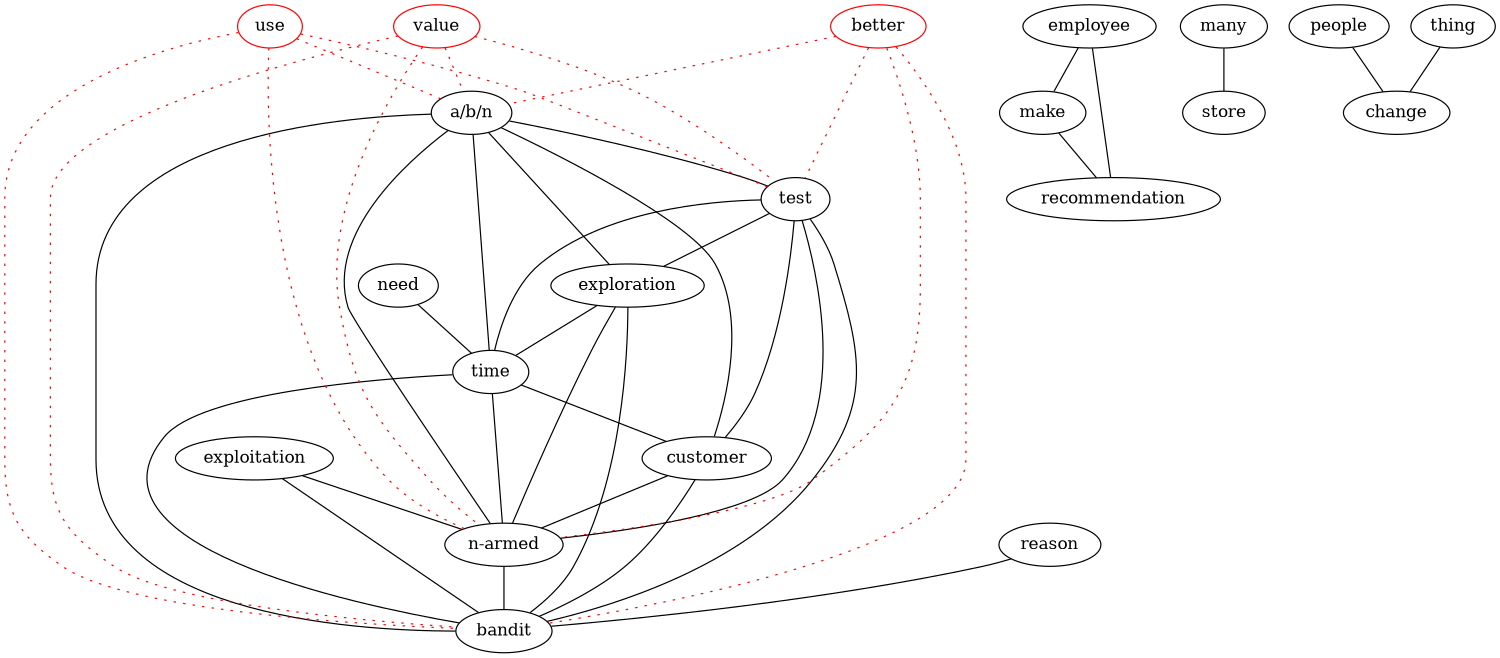 graph keygraph {
graph [size="10,10"]
test [color="black"]
make [color="black"]
employee [color="black"]
many [color="black"]
store [color="black"]
need [color="black"]
"a/b/n" [color="black"]
reason [color="black"]
bandit [color="black"]
people [color="black"]
change [color="black"]
"n-armed" [color="black"]
exploitation [color="black"]
exploration [color="black"]
thing [color="black"]
recommendation [color="black"]
customer [color="black"]
time [color="black"]
use [color="red"]
value [color="red"]
better [color="red"]
reason--bandit
employee--make
employee--recommendation
make--recommendation
many--store
"a/b/n"--exploration
"a/b/n"--time
"a/b/n"--customer
test--exploration
test--time
test--customer
people--change
thing--change
exploration--time
need--time
time--customer
time--"n-armed"
time--bandit
customer--"n-armed"
customer--bandit
exploitation--"n-armed"
exploitation--bandit
exploration--"n-armed"
exploration--bandit
"a/b/n"--"n-armed"
"a/b/n"--bandit
test--"n-armed"
test--bandit
"a/b/n"--test
"n-armed"--bandit
value--test [color="red", style="dotted"]
value--"a/b/n" [color="red", style="dotted"]
value--bandit [color="red", style="dotted"]
value--"n-armed" [color="red", style="dotted"]
better--test [color="red", style="dotted"]
better--"a/b/n" [color="red", style="dotted"]
better--bandit [color="red", style="dotted"]
better--"n-armed" [color="red", style="dotted"]
use--bandit [color="red", style="dotted"]
use--"n-armed" [color="red", style="dotted"]
use--test [color="red", style="dotted"]
use--"a/b/n" [color="red", style="dotted"]
}